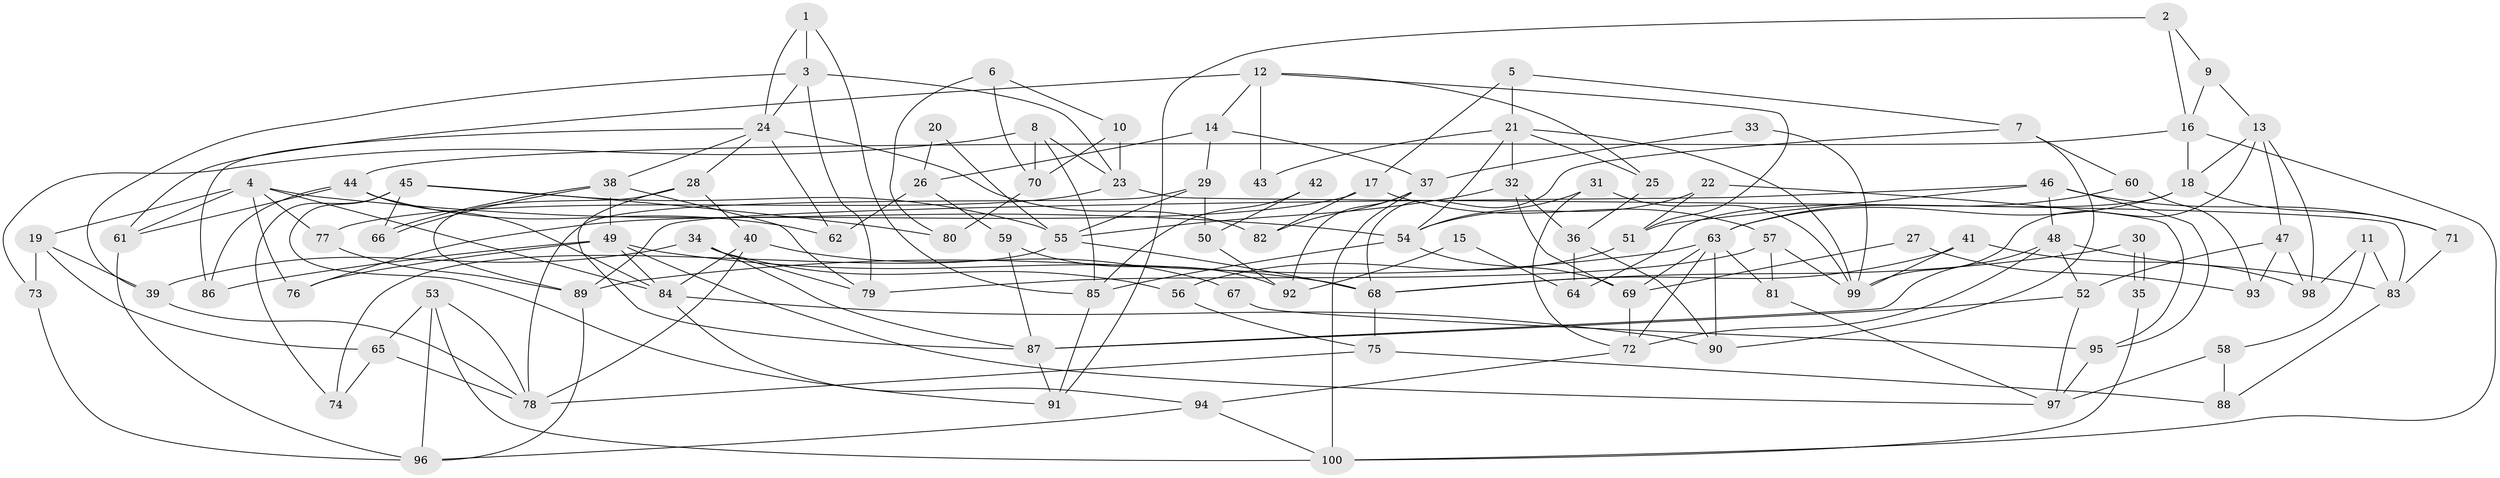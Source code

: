 // Generated by graph-tools (version 1.1) at 2025/38/02/21/25 10:38:59]
// undirected, 100 vertices, 200 edges
graph export_dot {
graph [start="1"]
  node [color=gray90,style=filled];
  1;
  2;
  3;
  4;
  5;
  6;
  7;
  8;
  9;
  10;
  11;
  12;
  13;
  14;
  15;
  16;
  17;
  18;
  19;
  20;
  21;
  22;
  23;
  24;
  25;
  26;
  27;
  28;
  29;
  30;
  31;
  32;
  33;
  34;
  35;
  36;
  37;
  38;
  39;
  40;
  41;
  42;
  43;
  44;
  45;
  46;
  47;
  48;
  49;
  50;
  51;
  52;
  53;
  54;
  55;
  56;
  57;
  58;
  59;
  60;
  61;
  62;
  63;
  64;
  65;
  66;
  67;
  68;
  69;
  70;
  71;
  72;
  73;
  74;
  75;
  76;
  77;
  78;
  79;
  80;
  81;
  82;
  83;
  84;
  85;
  86;
  87;
  88;
  89;
  90;
  91;
  92;
  93;
  94;
  95;
  96;
  97;
  98;
  99;
  100;
  1 -- 3;
  1 -- 24;
  1 -- 85;
  2 -- 16;
  2 -- 9;
  2 -- 91;
  3 -- 79;
  3 -- 23;
  3 -- 24;
  3 -- 39;
  4 -- 54;
  4 -- 84;
  4 -- 19;
  4 -- 61;
  4 -- 76;
  4 -- 77;
  5 -- 7;
  5 -- 21;
  5 -- 17;
  6 -- 70;
  6 -- 10;
  6 -- 80;
  7 -- 90;
  7 -- 68;
  7 -- 60;
  8 -- 73;
  8 -- 23;
  8 -- 70;
  8 -- 85;
  9 -- 16;
  9 -- 13;
  10 -- 70;
  10 -- 23;
  11 -- 83;
  11 -- 58;
  11 -- 98;
  12 -- 51;
  12 -- 25;
  12 -- 14;
  12 -- 43;
  12 -- 61;
  13 -- 99;
  13 -- 98;
  13 -- 18;
  13 -- 47;
  14 -- 37;
  14 -- 26;
  14 -- 29;
  15 -- 92;
  15 -- 64;
  16 -- 18;
  16 -- 44;
  16 -- 100;
  17 -- 76;
  17 -- 57;
  17 -- 82;
  18 -- 63;
  18 -- 64;
  18 -- 71;
  19 -- 39;
  19 -- 65;
  19 -- 73;
  20 -- 26;
  20 -- 55;
  21 -- 32;
  21 -- 54;
  21 -- 25;
  21 -- 43;
  21 -- 99;
  22 -- 54;
  22 -- 95;
  22 -- 51;
  23 -- 77;
  23 -- 83;
  24 -- 38;
  24 -- 28;
  24 -- 62;
  24 -- 82;
  24 -- 86;
  25 -- 36;
  26 -- 62;
  26 -- 59;
  27 -- 93;
  27 -- 69;
  28 -- 89;
  28 -- 40;
  28 -- 87;
  29 -- 78;
  29 -- 50;
  29 -- 55;
  30 -- 68;
  30 -- 35;
  30 -- 35;
  31 -- 99;
  31 -- 54;
  31 -- 72;
  32 -- 55;
  32 -- 69;
  32 -- 36;
  33 -- 99;
  33 -- 37;
  34 -- 87;
  34 -- 39;
  34 -- 56;
  34 -- 79;
  35 -- 100;
  36 -- 90;
  36 -- 64;
  37 -- 100;
  37 -- 82;
  37 -- 92;
  38 -- 79;
  38 -- 66;
  38 -- 66;
  38 -- 49;
  39 -- 78;
  40 -- 84;
  40 -- 67;
  40 -- 78;
  41 -- 99;
  41 -- 68;
  41 -- 98;
  42 -- 50;
  42 -- 85;
  44 -- 84;
  44 -- 61;
  44 -- 62;
  44 -- 86;
  45 -- 55;
  45 -- 91;
  45 -- 66;
  45 -- 74;
  45 -- 80;
  46 -- 48;
  46 -- 51;
  46 -- 71;
  46 -- 89;
  46 -- 95;
  47 -- 98;
  47 -- 52;
  47 -- 93;
  48 -- 52;
  48 -- 87;
  48 -- 72;
  48 -- 83;
  49 -- 86;
  49 -- 68;
  49 -- 76;
  49 -- 84;
  49 -- 97;
  50 -- 92;
  51 -- 56;
  52 -- 87;
  52 -- 97;
  53 -- 65;
  53 -- 96;
  53 -- 78;
  53 -- 100;
  54 -- 85;
  54 -- 69;
  55 -- 74;
  55 -- 68;
  56 -- 75;
  57 -- 81;
  57 -- 79;
  57 -- 99;
  58 -- 97;
  58 -- 88;
  59 -- 87;
  59 -- 92;
  60 -- 63;
  60 -- 93;
  61 -- 96;
  63 -- 89;
  63 -- 72;
  63 -- 69;
  63 -- 81;
  63 -- 90;
  65 -- 78;
  65 -- 74;
  67 -- 95;
  68 -- 75;
  69 -- 72;
  70 -- 80;
  71 -- 83;
  72 -- 94;
  73 -- 96;
  75 -- 78;
  75 -- 88;
  77 -- 89;
  81 -- 97;
  83 -- 88;
  84 -- 94;
  84 -- 90;
  85 -- 91;
  87 -- 91;
  89 -- 96;
  94 -- 100;
  94 -- 96;
  95 -- 97;
}
